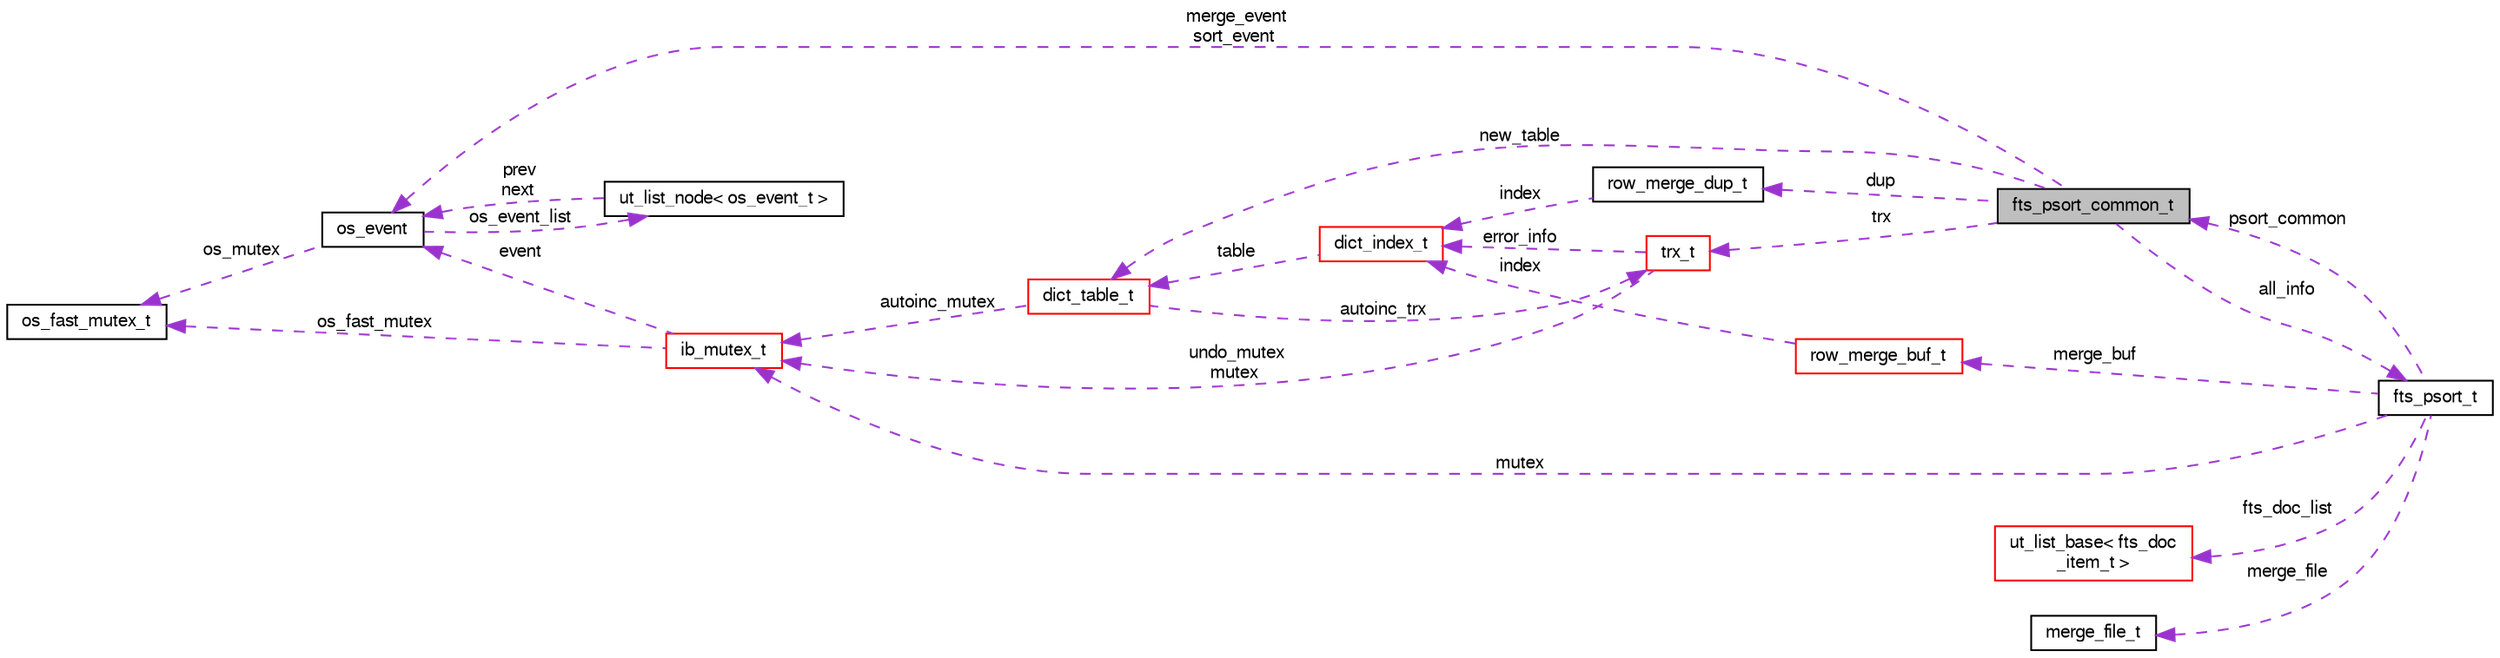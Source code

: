 digraph "fts_psort_common_t"
{
  bgcolor="transparent";
  edge [fontname="FreeSans",fontsize="10",labelfontname="FreeSans",labelfontsize="10"];
  node [fontname="FreeSans",fontsize="10",shape=record];
  rankdir="LR";
  Node1 [label="fts_psort_common_t",height=0.2,width=0.4,color="black", fillcolor="grey75", style="filled" fontcolor="black"];
  Node2 -> Node1 [dir="back",color="darkorchid3",fontsize="10",style="dashed",label=" merge_event\nsort_event" ,fontname="FreeSans"];
  Node2 [label="os_event",height=0.2,width=0.4,color="black",URL="$structos__event.html"];
  Node3 -> Node2 [dir="back",color="darkorchid3",fontsize="10",style="dashed",label=" os_event_list" ,fontname="FreeSans"];
  Node3 [label="ut_list_node\< os_event_t \>",height=0.2,width=0.4,color="black",URL="$structut__list__node.html"];
  Node2 -> Node3 [dir="back",color="darkorchid3",fontsize="10",style="dashed",label=" prev\nnext" ,fontname="FreeSans"];
  Node4 -> Node2 [dir="back",color="darkorchid3",fontsize="10",style="dashed",label=" os_mutex" ,fontname="FreeSans"];
  Node4 [label="os_fast_mutex_t",height=0.2,width=0.4,color="black",URL="$structos__fast__mutex__t.html"];
  Node5 -> Node1 [dir="back",color="darkorchid3",fontsize="10",style="dashed",label=" dup" ,fontname="FreeSans"];
  Node5 [label="row_merge_dup_t",height=0.2,width=0.4,color="black",URL="$structrow__merge__dup__t.html"];
  Node6 -> Node5 [dir="back",color="darkorchid3",fontsize="10",style="dashed",label=" index" ,fontname="FreeSans"];
  Node6 [label="dict_index_t",height=0.2,width=0.4,color="red",URL="$structdict__index__t.html"];
  Node7 -> Node6 [dir="back",color="darkorchid3",fontsize="10",style="dashed",label=" table" ,fontname="FreeSans"];
  Node7 [label="dict_table_t",height=0.2,width=0.4,color="red",URL="$structdict__table__t.html"];
  Node8 -> Node7 [dir="back",color="darkorchid3",fontsize="10",style="dashed",label=" autoinc_trx" ,fontname="FreeSans"];
  Node8 [label="trx_t",height=0.2,width=0.4,color="red",URL="$structtrx__t.html"];
  Node6 -> Node8 [dir="back",color="darkorchid3",fontsize="10",style="dashed",label=" error_info" ,fontname="FreeSans"];
  Node9 -> Node8 [dir="back",color="darkorchid3",fontsize="10",style="dashed",label=" undo_mutex\nmutex" ,fontname="FreeSans"];
  Node9 [label="ib_mutex_t",height=0.2,width=0.4,color="red",URL="$structib__mutex__t.html"];
  Node2 -> Node9 [dir="back",color="darkorchid3",fontsize="10",style="dashed",label=" event" ,fontname="FreeSans"];
  Node4 -> Node9 [dir="back",color="darkorchid3",fontsize="10",style="dashed",label=" os_fast_mutex" ,fontname="FreeSans"];
  Node9 -> Node7 [dir="back",color="darkorchid3",fontsize="10",style="dashed",label=" autoinc_mutex" ,fontname="FreeSans"];
  Node7 -> Node1 [dir="back",color="darkorchid3",fontsize="10",style="dashed",label=" new_table" ,fontname="FreeSans"];
  Node10 -> Node1 [dir="back",color="darkorchid3",fontsize="10",style="dashed",label=" all_info" ,fontname="FreeSans"];
  Node10 [label="fts_psort_t",height=0.2,width=0.4,color="black",URL="$structfts__psort__t.html"];
  Node11 -> Node10 [dir="back",color="darkorchid3",fontsize="10",style="dashed",label=" merge_buf" ,fontname="FreeSans"];
  Node11 [label="row_merge_buf_t",height=0.2,width=0.4,color="red",URL="$structrow__merge__buf__t.html"];
  Node6 -> Node11 [dir="back",color="darkorchid3",fontsize="10",style="dashed",label=" index" ,fontname="FreeSans"];
  Node12 -> Node10 [dir="back",color="darkorchid3",fontsize="10",style="dashed",label=" fts_doc_list" ,fontname="FreeSans"];
  Node12 [label="ut_list_base\< fts_doc\l_item_t \>",height=0.2,width=0.4,color="red",URL="$structut__list__base.html"];
  Node9 -> Node10 [dir="back",color="darkorchid3",fontsize="10",style="dashed",label=" mutex" ,fontname="FreeSans"];
  Node1 -> Node10 [dir="back",color="darkorchid3",fontsize="10",style="dashed",label=" psort_common" ,fontname="FreeSans"];
  Node13 -> Node10 [dir="back",color="darkorchid3",fontsize="10",style="dashed",label=" merge_file" ,fontname="FreeSans"];
  Node13 [label="merge_file_t",height=0.2,width=0.4,color="black",URL="$structmerge__file__t.html"];
  Node8 -> Node1 [dir="back",color="darkorchid3",fontsize="10",style="dashed",label=" trx" ,fontname="FreeSans"];
}
